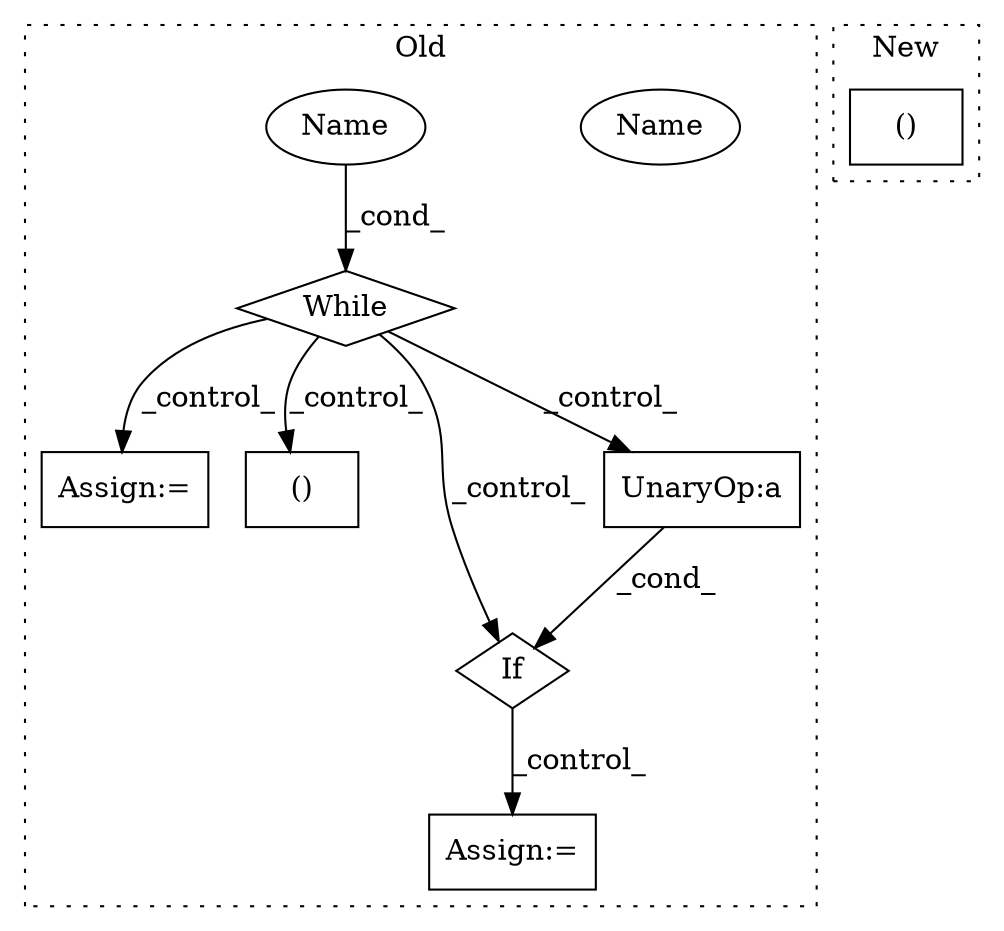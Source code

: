 digraph G {
subgraph cluster0 {
1 [label="While" a="52" s="10202,10212" l="6,14" shape="diamond"];
3 [label="Assign:=" a="68" s="10398" l="3" shape="box"];
4 [label="Assign:=" a="68" s="10702" l="3" shape="box"];
5 [label="()" a="54" s="10271" l="3" shape="box"];
6 [label="Name" a="87" s="10208" l="4" shape="ellipse"];
7 [label="If" a="96" s="10469" l="3" shape="diamond"];
8 [label="UnaryOp:a" a="61" s="10472" l="33" shape="box"];
9 [label="Name" a="87" s="10208" l="4" shape="ellipse"];
label = "Old";
style="dotted";
}
subgraph cluster1 {
2 [label="()" a="54" s="11840" l="12" shape="box"];
label = "New";
style="dotted";
}
1 -> 7 [label="_control_"];
1 -> 3 [label="_control_"];
1 -> 5 [label="_control_"];
1 -> 8 [label="_control_"];
7 -> 4 [label="_control_"];
8 -> 7 [label="_cond_"];
9 -> 1 [label="_cond_"];
}